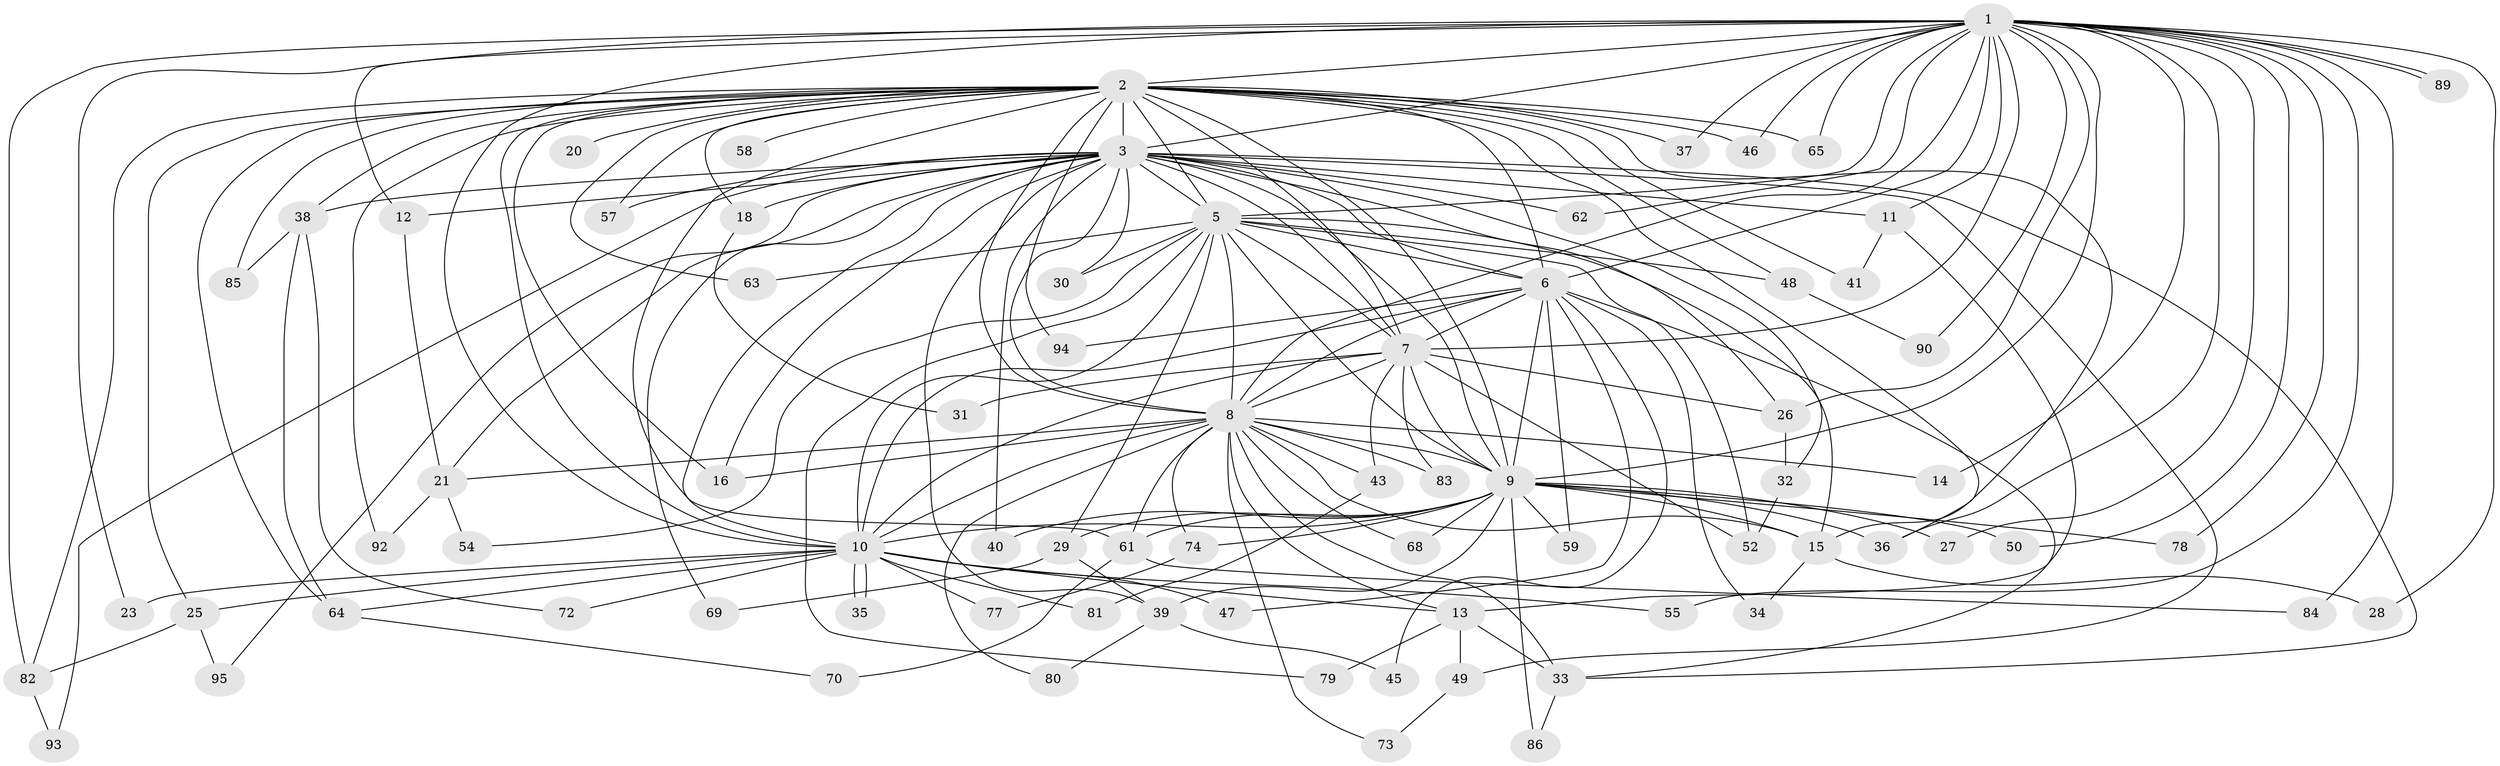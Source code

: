 // Generated by graph-tools (version 1.1) at 2025/51/02/27/25 19:51:43]
// undirected, 76 vertices, 182 edges
graph export_dot {
graph [start="1"]
  node [color=gray90,style=filled];
  1 [super="+53"];
  2 [super="+4"];
  3 [super="+75"];
  5 [super="+24"];
  6 [super="+60"];
  7;
  8 [super="+56"];
  9 [super="+22"];
  10 [super="+66"];
  11;
  12;
  13 [super="+17"];
  14;
  15 [super="+19"];
  16 [super="+44"];
  18;
  20;
  21 [super="+91"];
  23;
  25;
  26 [super="+96"];
  27;
  28;
  29 [super="+42"];
  30;
  31;
  32;
  33 [super="+51"];
  34;
  35;
  36 [super="+71"];
  37;
  38;
  39;
  40;
  41;
  43;
  45;
  46;
  47;
  48;
  49;
  50;
  52 [super="+87"];
  54;
  55;
  57;
  58;
  59;
  61 [super="+67"];
  62;
  63;
  64 [super="+76"];
  65;
  68;
  69;
  70;
  72;
  73;
  74;
  77;
  78;
  79;
  80;
  81;
  82 [super="+88"];
  83;
  84;
  85;
  86;
  89;
  90;
  92;
  93;
  94;
  95;
  1 -- 2 [weight=2];
  1 -- 3 [weight=2];
  1 -- 5;
  1 -- 6;
  1 -- 7;
  1 -- 8;
  1 -- 9;
  1 -- 10;
  1 -- 11;
  1 -- 12;
  1 -- 14;
  1 -- 23;
  1 -- 27;
  1 -- 28;
  1 -- 36;
  1 -- 37;
  1 -- 46;
  1 -- 50;
  1 -- 62;
  1 -- 65;
  1 -- 78;
  1 -- 84;
  1 -- 89;
  1 -- 89;
  1 -- 90;
  1 -- 55;
  1 -- 26;
  1 -- 82;
  2 -- 3 [weight=2];
  2 -- 5 [weight=2];
  2 -- 6 [weight=2];
  2 -- 7 [weight=2];
  2 -- 8 [weight=2];
  2 -- 9 [weight=2];
  2 -- 10 [weight=2];
  2 -- 18;
  2 -- 25;
  2 -- 37;
  2 -- 57;
  2 -- 65;
  2 -- 94;
  2 -- 64;
  2 -- 16;
  2 -- 82;
  2 -- 20;
  2 -- 85;
  2 -- 92;
  2 -- 38;
  2 -- 41;
  2 -- 46;
  2 -- 48;
  2 -- 58;
  2 -- 63;
  2 -- 61;
  2 -- 15;
  2 -- 36;
  3 -- 5;
  3 -- 6;
  3 -- 7 [weight=2];
  3 -- 8;
  3 -- 9;
  3 -- 10;
  3 -- 11;
  3 -- 12;
  3 -- 16;
  3 -- 18;
  3 -- 21;
  3 -- 26;
  3 -- 30;
  3 -- 32;
  3 -- 33;
  3 -- 38;
  3 -- 39;
  3 -- 40;
  3 -- 49;
  3 -- 57;
  3 -- 62;
  3 -- 69;
  3 -- 93;
  3 -- 95;
  5 -- 6;
  5 -- 7;
  5 -- 8;
  5 -- 9;
  5 -- 10;
  5 -- 29;
  5 -- 30;
  5 -- 48;
  5 -- 54;
  5 -- 63;
  5 -- 79;
  5 -- 15;
  5 -- 52;
  6 -- 7;
  6 -- 8;
  6 -- 9;
  6 -- 10 [weight=2];
  6 -- 34;
  6 -- 45;
  6 -- 47;
  6 -- 59;
  6 -- 94;
  6 -- 33;
  7 -- 8;
  7 -- 9;
  7 -- 10;
  7 -- 26;
  7 -- 31;
  7 -- 43;
  7 -- 52;
  7 -- 83;
  8 -- 9 [weight=3];
  8 -- 10;
  8 -- 14;
  8 -- 15;
  8 -- 21;
  8 -- 43;
  8 -- 61;
  8 -- 73;
  8 -- 74;
  8 -- 80;
  8 -- 83;
  8 -- 16;
  8 -- 33;
  8 -- 68;
  8 -- 13;
  9 -- 10;
  9 -- 15;
  9 -- 27;
  9 -- 29;
  9 -- 36;
  9 -- 39;
  9 -- 40;
  9 -- 50;
  9 -- 59;
  9 -- 61;
  9 -- 68;
  9 -- 74;
  9 -- 78;
  9 -- 86;
  10 -- 13;
  10 -- 23;
  10 -- 25;
  10 -- 35;
  10 -- 35;
  10 -- 47;
  10 -- 55;
  10 -- 64;
  10 -- 72;
  10 -- 77;
  10 -- 81;
  11 -- 13;
  11 -- 41;
  12 -- 21;
  13 -- 33;
  13 -- 49;
  13 -- 79;
  15 -- 34;
  15 -- 28;
  18 -- 31;
  21 -- 54;
  21 -- 92;
  25 -- 82;
  25 -- 95;
  26 -- 32;
  29 -- 69;
  29 -- 39;
  32 -- 52;
  33 -- 86;
  38 -- 64;
  38 -- 72;
  38 -- 85;
  39 -- 45;
  39 -- 80;
  43 -- 81;
  48 -- 90;
  49 -- 73;
  61 -- 84;
  61 -- 70;
  64 -- 70;
  74 -- 77;
  82 -- 93;
}
